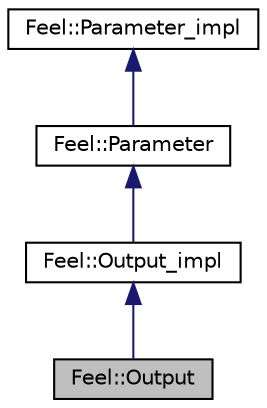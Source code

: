 digraph "Feel::Output"
{
 // LATEX_PDF_SIZE
  edge [fontname="Helvetica",fontsize="10",labelfontname="Helvetica",labelfontsize="10"];
  node [fontname="Helvetica",fontsize="10",shape=record];
  Node1 [label="Feel::Output",height=0.2,width=0.4,color="black", fillcolor="grey75", style="filled", fontcolor="black",tooltip="output class to describe code outputs"];
  Node2 -> Node1 [dir="back",color="midnightblue",fontsize="10",style="solid",fontname="Helvetica"];
  Node2 [label="Feel::Output_impl",height=0.2,width=0.4,color="black", fillcolor="white", style="filled",URL="$classFeel_1_1Output__impl.html",tooltip=" "];
  Node3 -> Node2 [dir="back",color="midnightblue",fontsize="10",style="solid",fontname="Helvetica"];
  Node3 [label="Feel::Parameter",height=0.2,width=0.4,color="black", fillcolor="white", style="filled",URL="$classFeel_1_1Parameter.html",tooltip="parameter class to describe code inputs"];
  Node4 -> Node3 [dir="back",color="midnightblue",fontsize="10",style="solid",fontname="Helvetica"];
  Node4 [label="Feel::Parameter_impl",height=0.2,width=0.4,color="black", fillcolor="white", style="filled",URL="$classFeel_1_1Parameter__impl.html",tooltip=" "];
}
